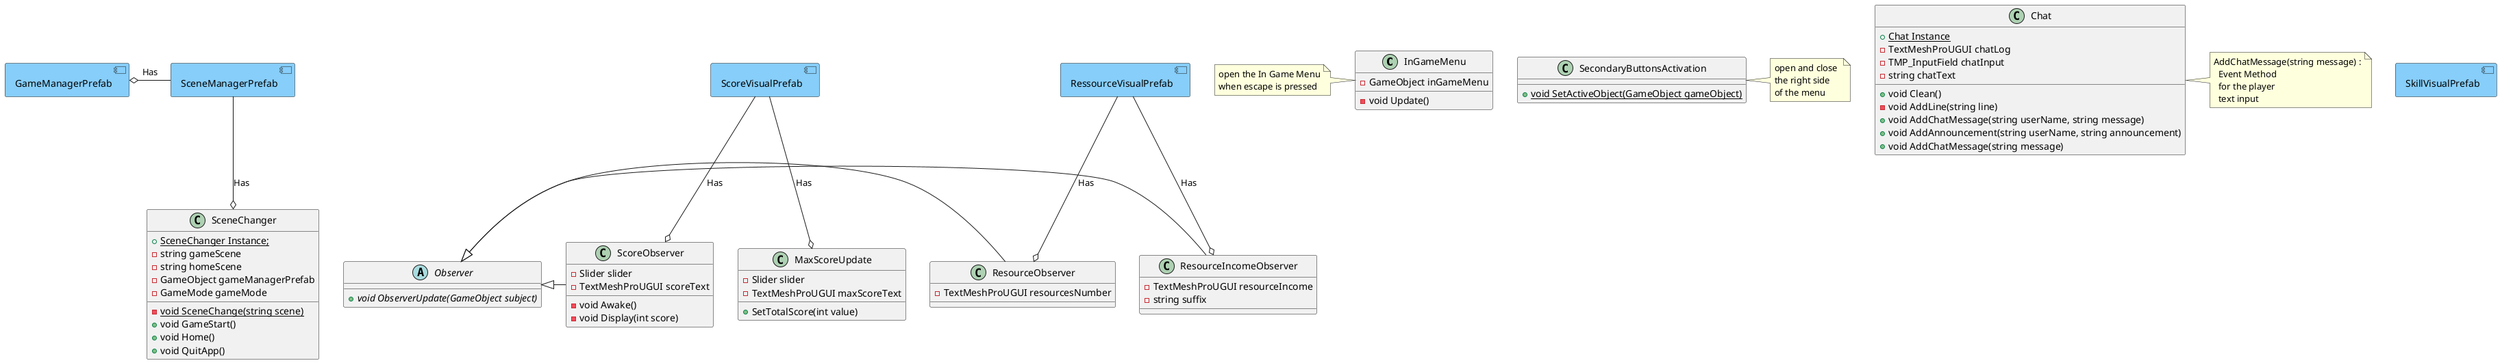 @startuml UI
allow_mixing
skinparam ComponentBackgroundColor LightSkyBlue

class InGameMenu {
    - GameObject inGameMenu
    - void Update()
}
note left of InGameMenu
  open the In Game Menu
  when escape is pressed
end note

class SecondaryButtonsActivation {
    + {static} void SetActiveObject(GameObject gameObject)
}
note right of SecondaryButtonsActivation
  open and close 
  the right side
  of the menu 
end note

class Chat {
    + {static} Chat Instance
    - TextMeshProUGUI chatLog
    - TMP_InputField chatInput
    - string chatText
    +void Clean()
    -void AddLine(string line)
    +void AddChatMessage(string userName, string message)
    +void AddAnnouncement(string userName, string announcement)
    +void AddChatMessage(string message)
}
note right of Chat
AddChatMessage(string message) :
  Event Method 
  for the player
  text input
end note

class SceneChanger {
    + {static} SceneChanger Instance;
    - string gameScene
    - string homeScene
    - GameObject gameManagerPrefab
    - GameMode gameMode
    
    - {static} void SceneChange(string scene)
    + void GameStart()
    + void Home()
    + void QuitApp()
}
component SceneManagerPrefab
component GameManagerPrefab

abstract Observer {
    + {abstract} void ObserverUpdate(GameObject subject)
}
class ScoreObserver {
    - Slider slider
    - TextMeshProUGUI scoreText
    - void Awake()
    - void Display(int score)
}
class ResourceObserver {
    - TextMeshProUGUI resourcesNumber
}
class ResourceIncomeObserver {
    - TextMeshProUGUI resourceIncome
    - string suffix
}

class MaxScoreUpdate
{
    - Slider slider
    - TextMeshProUGUI maxScoreText
    + SetTotalScore(int value)
}
component RessourceVisualPrefab
component ScoreVisualPrefab
component SkillVisualPrefab

ScoreObserver --l--|> Observer
ResourceObserver --l--|> Observer
ResourceIncomeObserver --l--|> Observer

SceneManagerPrefab --o SceneChanger : "Has"
SceneManagerPrefab -l--o GameManagerPrefab : "Has"

RessourceVisualPrefab --o ResourceIncomeObserver : "Has"
RessourceVisualPrefab --o ResourceObserver : "Has"

ScoreVisualPrefab --o MaxScoreUpdate : "Has"
ScoreVisualPrefab --o ScoreObserver : "Has"

@enduml